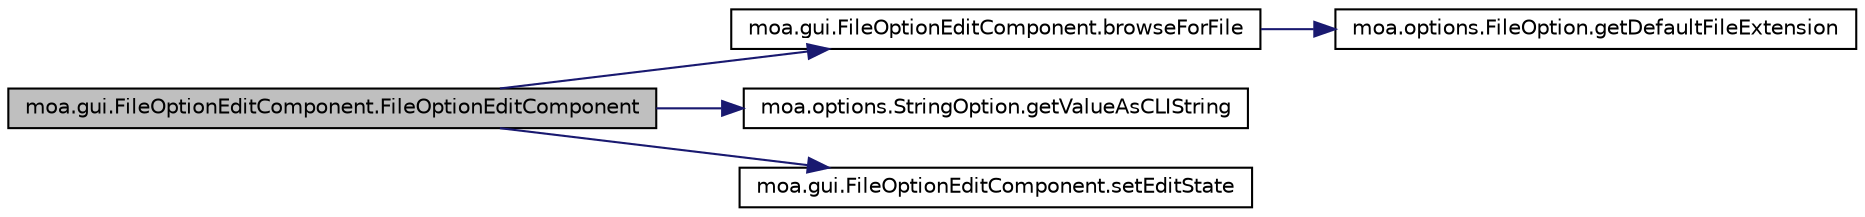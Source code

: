 digraph G
{
  edge [fontname="Helvetica",fontsize="10",labelfontname="Helvetica",labelfontsize="10"];
  node [fontname="Helvetica",fontsize="10",shape=record];
  rankdir=LR;
  Node1 [label="moa.gui.FileOptionEditComponent.FileOptionEditComponent",height=0.2,width=0.4,color="black", fillcolor="grey75", style="filled" fontcolor="black"];
  Node1 -> Node2 [color="midnightblue",fontsize="10",style="solid",fontname="Helvetica"];
  Node2 [label="moa.gui.FileOptionEditComponent.browseForFile",height=0.2,width=0.4,color="black", fillcolor="white", style="filled",URL="$classmoa_1_1gui_1_1FileOptionEditComponent.html#aaf348a026c18d40cd1a0c8d5b1c53337"];
  Node2 -> Node3 [color="midnightblue",fontsize="10",style="solid",fontname="Helvetica"];
  Node3 [label="moa.options.FileOption.getDefaultFileExtension",height=0.2,width=0.4,color="black", fillcolor="white", style="filled",URL="$classmoa_1_1options_1_1FileOption.html#aa332a09ffda0585e0a167c692ff2e20c"];
  Node1 -> Node4 [color="midnightblue",fontsize="10",style="solid",fontname="Helvetica"];
  Node4 [label="moa.options.StringOption.getValueAsCLIString",height=0.2,width=0.4,color="black", fillcolor="white", style="filled",URL="$classmoa_1_1options_1_1StringOption.html#a1f06e5aefab34bb5bdef8d6b69ba544c",tooltip="Gets the value of a Command Line Interface text as a string."];
  Node1 -> Node5 [color="midnightblue",fontsize="10",style="solid",fontname="Helvetica"];
  Node5 [label="moa.gui.FileOptionEditComponent.setEditState",height=0.2,width=0.4,color="black", fillcolor="white", style="filled",URL="$classmoa_1_1gui_1_1FileOptionEditComponent.html#a7677b2ad4ba7b298f9729339969be2c8",tooltip="Sets the state of the component."];
}
